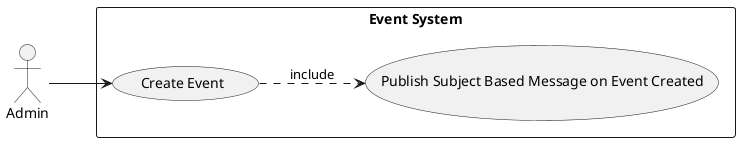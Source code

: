 @startuml EventSubSystem

left to right direction

skinparam Monochrome true
skinparam Shadowing false
skinparam packageStyle rectangle

actor Admin

rectangle "Event System" {
    Admin --> (Create Event)
    
    (Create Event) ..> (Publish Subject Based Message on Event Created) : include
}

@enduml